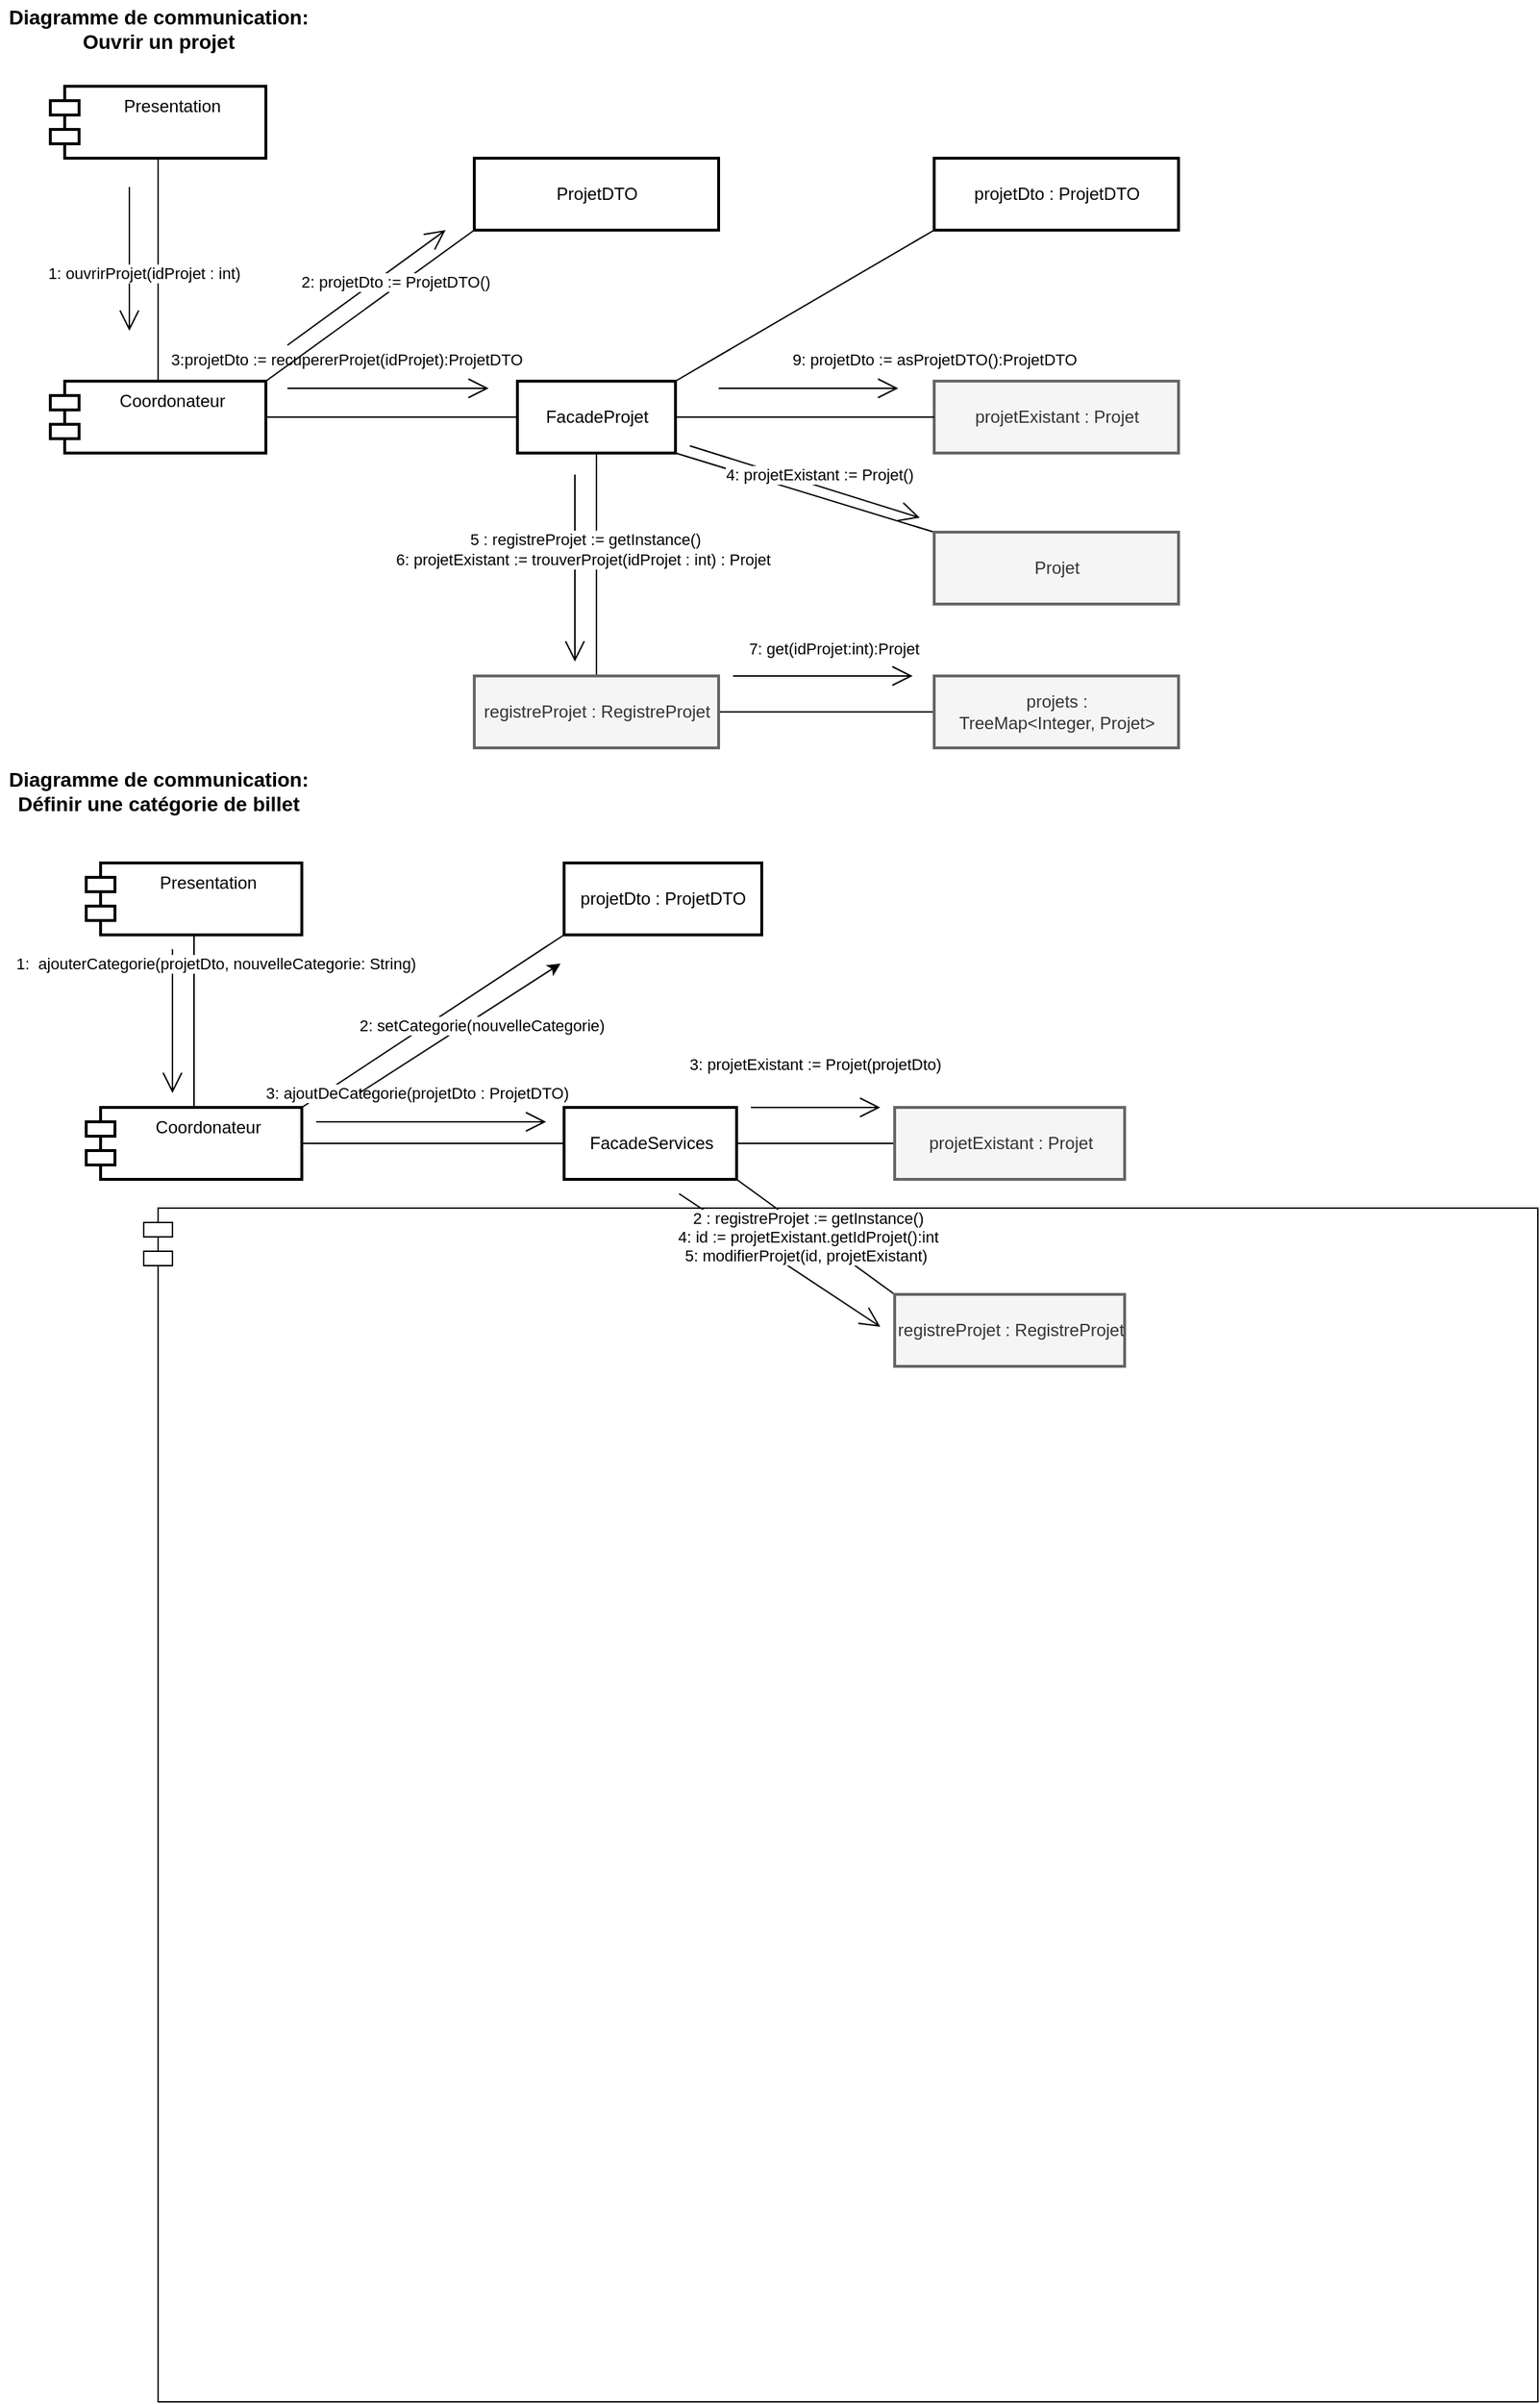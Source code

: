 <mxfile version="18.2.0" type="github">
  <diagram id="52IZLL7xsQzxs3NUUl1_" name="Page-1">
    <mxGraphModel dx="1064" dy="2088" grid="1" gridSize="10" guides="1" tooltips="1" connect="1" arrows="1" fold="1" page="1" pageScale="1" pageWidth="850" pageHeight="1100" math="0" shadow="0">
      <root>
        <mxCell id="0" />
        <mxCell id="1" parent="0" />
        <mxCell id="dk3OCbrw461VhQ2k63uT-45" style="edgeStyle=none;rounded=0;orthogonalLoop=1;jettySize=auto;html=1;exitX=1;exitY=0;exitDx=0;exitDy=0;entryX=0;entryY=1;entryDx=0;entryDy=0;endArrow=none;endFill=0;" edge="1" parent="1" source="hDqs2hNm1gBTOTLuySX5-2" target="dk3OCbrw461VhQ2k63uT-44">
          <mxGeometry relative="1" as="geometry" />
        </mxCell>
        <mxCell id="hDqs2hNm1gBTOTLuySX5-2" value="Coordonateur" style="shape=module;align=left;spacingLeft=20;align=center;verticalAlign=top;strokeWidth=2;" parent="1" vertex="1">
          <mxGeometry x="90" y="740" width="150" height="50" as="geometry" />
        </mxCell>
        <mxCell id="hDqs2hNm1gBTOTLuySX5-3" value="Application" style="shape=module;align=left;spacingLeft=20;align=center;verticalAlign=top;" parent="1" vertex="1">
          <mxGeometry x="130" y="810" width="970" height="830" as="geometry" />
        </mxCell>
        <mxCell id="dk3OCbrw461VhQ2k63uT-19" style="edgeStyle=none;rounded=0;orthogonalLoop=1;jettySize=auto;html=1;exitX=0;exitY=1;exitDx=0;exitDy=0;entryX=1;entryY=0;entryDx=0;entryDy=0;endArrow=none;endFill=0;" edge="1" parent="1" source="zlBf4Wz0gLvxMZk6vgf--4" target="dk3OCbrw461VhQ2k63uT-10">
          <mxGeometry relative="1" as="geometry" />
        </mxCell>
        <mxCell id="zlBf4Wz0gLvxMZk6vgf--4" value="projetDto : ProjetDTO" style="html=1;strokeWidth=2;" parent="1" vertex="1">
          <mxGeometry x="680" y="80" width="170" height="50" as="geometry" />
        </mxCell>
        <mxCell id="zlBf4Wz0gLvxMZk6vgf--22" style="rounded=0;orthogonalLoop=1;jettySize=auto;html=1;entryX=0;entryY=0;entryDx=0;entryDy=0;endArrow=none;endFill=0;exitX=1;exitY=1;exitDx=0;exitDy=0;" parent="1" source="zlBf4Wz0gLvxMZk6vgf--5" target="TzgPYY4RlzZjaDo3wwwL-1" edge="1">
          <mxGeometry relative="1" as="geometry" />
        </mxCell>
        <mxCell id="TzgPYY4RlzZjaDo3wwwL-3" style="edgeStyle=none;rounded=0;orthogonalLoop=1;jettySize=auto;html=1;entryX=0;entryY=0.5;entryDx=0;entryDy=0;endArrow=none;endFill=0;" parent="1" source="zlBf4Wz0gLvxMZk6vgf--5" target="TzgPYY4RlzZjaDo3wwwL-2" edge="1">
          <mxGeometry relative="1" as="geometry" />
        </mxCell>
        <mxCell id="zlBf4Wz0gLvxMZk6vgf--5" value="FacadeServices" style="html=1;strokeWidth=2;" parent="1" vertex="1">
          <mxGeometry x="422.5" y="740" width="120" height="50" as="geometry" />
        </mxCell>
        <mxCell id="zlBf4Wz0gLvxMZk6vgf--6" value="" style="endArrow=open;endFill=1;endSize=12;html=1;rounded=0;" parent="1" edge="1">
          <mxGeometry width="160" relative="1" as="geometry">
            <mxPoint x="250" y="750" as="sourcePoint" />
            <mxPoint x="410" y="750" as="targetPoint" />
          </mxGeometry>
        </mxCell>
        <mxCell id="zlBf4Wz0gLvxMZk6vgf--7" value="3: ajoutDeCategorie(projetDto : ProjetDTO)" style="edgeLabel;html=1;align=center;verticalAlign=middle;resizable=0;points=[];" parent="zlBf4Wz0gLvxMZk6vgf--6" connectable="0" vertex="1">
          <mxGeometry x="0.176" relative="1" as="geometry">
            <mxPoint x="-24" y="-20" as="offset" />
          </mxGeometry>
        </mxCell>
        <mxCell id="zlBf4Wz0gLvxMZk6vgf--12" value="" style="endArrow=open;endFill=1;endSize=12;html=1;rounded=0;" parent="1" edge="1">
          <mxGeometry width="160" relative="1" as="geometry">
            <mxPoint x="552.5" y="740" as="sourcePoint" />
            <mxPoint x="642.5" y="740" as="targetPoint" />
          </mxGeometry>
        </mxCell>
        <mxCell id="zlBf4Wz0gLvxMZk6vgf--13" value="3: projetExistant := Projet(projetDto)" style="edgeLabel;html=1;align=center;verticalAlign=middle;resizable=0;points=[];" parent="zlBf4Wz0gLvxMZk6vgf--12" connectable="0" vertex="1">
          <mxGeometry x="0.176" relative="1" as="geometry">
            <mxPoint x="-9" y="-30" as="offset" />
          </mxGeometry>
        </mxCell>
        <mxCell id="zlBf4Wz0gLvxMZk6vgf--21" value="" style="endArrow=none;html=1;rounded=0;exitX=1;exitY=0.5;exitDx=0;exitDy=0;entryX=0;entryY=0.5;entryDx=0;entryDy=0;" parent="1" source="hDqs2hNm1gBTOTLuySX5-2" target="zlBf4Wz0gLvxMZk6vgf--5" edge="1">
          <mxGeometry width="50" height="50" relative="1" as="geometry">
            <mxPoint x="610" y="910" as="sourcePoint" />
            <mxPoint x="660" y="860" as="targetPoint" />
          </mxGeometry>
        </mxCell>
        <mxCell id="zlBf4Wz0gLvxMZk6vgf--28" value="Diagramme de communication:&lt;br style=&quot;font-size: 14px;&quot;&gt;Définir une catégorie de billet" style="text;html=1;align=center;verticalAlign=middle;resizable=0;points=[];autosize=1;strokeColor=none;fillColor=none;fontStyle=1;fontSize=14;" parent="1" vertex="1">
          <mxGeometry x="30" y="500" width="220" height="40" as="geometry" />
        </mxCell>
        <mxCell id="TzgPYY4RlzZjaDo3wwwL-1" value="registreProjet : RegistreProjet" style="html=1;fillColor=#f5f5f5;fontColor=#333333;strokeColor=#666666;strokeWidth=2;" parent="1" vertex="1">
          <mxGeometry x="652.5" y="870" width="160" height="50" as="geometry" />
        </mxCell>
        <mxCell id="TzgPYY4RlzZjaDo3wwwL-2" value="projetExistant : Projet" style="html=1;fillColor=#f5f5f5;fontColor=#333333;strokeColor=#666666;strokeWidth=2;" parent="1" vertex="1">
          <mxGeometry x="652.5" y="740" width="160" height="50" as="geometry" />
        </mxCell>
        <mxCell id="TzgPYY4RlzZjaDo3wwwL-5" value="" style="endArrow=open;endFill=1;endSize=12;html=1;rounded=0;entryX=0;entryY=0.25;entryDx=0;entryDy=0;exitX=0;exitY=1;exitDx=0;exitDy=0;" parent="1" edge="1">
          <mxGeometry width="160" relative="1" as="geometry">
            <mxPoint x="502.5" y="800" as="sourcePoint" />
            <mxPoint x="642.5" y="892.5" as="targetPoint" />
          </mxGeometry>
        </mxCell>
        <mxCell id="TzgPYY4RlzZjaDo3wwwL-6" value="2 : registreProjet := getInstance()&lt;br&gt;4: id := projetExistant.getIdProjet():int&lt;br&gt;5: modifierProjet(id, projetExistant)&amp;nbsp;" style="edgeLabel;html=1;align=center;verticalAlign=middle;resizable=0;points=[];" parent="TzgPYY4RlzZjaDo3wwwL-5" connectable="0" vertex="1">
          <mxGeometry x="0.176" relative="1" as="geometry">
            <mxPoint x="7" y="-25" as="offset" />
          </mxGeometry>
        </mxCell>
        <mxCell id="dk3OCbrw461VhQ2k63uT-7" style="edgeStyle=orthogonalEdgeStyle;rounded=0;orthogonalLoop=1;jettySize=auto;html=1;entryX=0;entryY=0.5;entryDx=0;entryDy=0;endArrow=none;endFill=0;" edge="1" parent="1" source="dk3OCbrw461VhQ2k63uT-1" target="dk3OCbrw461VhQ2k63uT-10">
          <mxGeometry relative="1" as="geometry" />
        </mxCell>
        <mxCell id="dk3OCbrw461VhQ2k63uT-1" value="Coordonateur" style="shape=module;align=left;spacingLeft=20;align=center;verticalAlign=top;strokeWidth=2;" vertex="1" parent="1">
          <mxGeometry x="65" y="235" width="150" height="50" as="geometry" />
        </mxCell>
        <mxCell id="dk3OCbrw461VhQ2k63uT-4" value="" style="edgeStyle=orthogonalEdgeStyle;rounded=0;orthogonalLoop=1;jettySize=auto;html=1;endArrow=none;endFill=0;" edge="1" parent="1" source="dk3OCbrw461VhQ2k63uT-2" target="dk3OCbrw461VhQ2k63uT-1">
          <mxGeometry relative="1" as="geometry" />
        </mxCell>
        <mxCell id="dk3OCbrw461VhQ2k63uT-2" value="Presentation" style="shape=module;align=left;spacingLeft=20;align=center;verticalAlign=top;strokeWidth=2;" vertex="1" parent="1">
          <mxGeometry x="65" y="30" width="150" height="50" as="geometry" />
        </mxCell>
        <mxCell id="dk3OCbrw461VhQ2k63uT-3" value="projetExistant : Projet" style="html=1;strokeWidth=2;fillColor=#f5f5f5;fontColor=#333333;strokeColor=#666666;" vertex="1" parent="1">
          <mxGeometry x="680" y="235" width="170" height="50" as="geometry" />
        </mxCell>
        <mxCell id="dk3OCbrw461VhQ2k63uT-5" value="" style="endArrow=open;endFill=1;endSize=12;html=1;rounded=0;" edge="1" parent="1">
          <mxGeometry width="160" relative="1" as="geometry">
            <mxPoint x="120" y="100" as="sourcePoint" />
            <mxPoint x="120" y="200" as="targetPoint" />
          </mxGeometry>
        </mxCell>
        <mxCell id="dk3OCbrw461VhQ2k63uT-6" value="1: ouvrirProjet(idProjet : int)" style="edgeLabel;html=1;align=center;verticalAlign=middle;resizable=0;points=[];" connectable="0" vertex="1" parent="dk3OCbrw461VhQ2k63uT-5">
          <mxGeometry x="0.176" relative="1" as="geometry">
            <mxPoint x="10" y="1" as="offset" />
          </mxGeometry>
        </mxCell>
        <mxCell id="dk3OCbrw461VhQ2k63uT-8" value="" style="endArrow=open;endFill=1;endSize=12;html=1;rounded=0;" edge="1" parent="1">
          <mxGeometry width="160" relative="1" as="geometry">
            <mxPoint x="230" y="240" as="sourcePoint" />
            <mxPoint x="370" y="240" as="targetPoint" />
          </mxGeometry>
        </mxCell>
        <mxCell id="dk3OCbrw461VhQ2k63uT-9" value="3:projetDto := recupererProjet(idProjet):ProjetDTO" style="edgeLabel;html=1;align=center;verticalAlign=middle;resizable=0;points=[];" connectable="0" vertex="1" parent="dk3OCbrw461VhQ2k63uT-8">
          <mxGeometry x="0.176" relative="1" as="geometry">
            <mxPoint x="-42" y="-20" as="offset" />
          </mxGeometry>
        </mxCell>
        <mxCell id="dk3OCbrw461VhQ2k63uT-11" style="edgeStyle=orthogonalEdgeStyle;rounded=0;orthogonalLoop=1;jettySize=auto;html=1;entryX=0;entryY=0.5;entryDx=0;entryDy=0;endArrow=none;endFill=0;" edge="1" parent="1" source="dk3OCbrw461VhQ2k63uT-10" target="dk3OCbrw461VhQ2k63uT-3">
          <mxGeometry relative="1" as="geometry" />
        </mxCell>
        <mxCell id="dk3OCbrw461VhQ2k63uT-15" style="rounded=0;orthogonalLoop=1;jettySize=auto;html=1;exitX=0.5;exitY=1;exitDx=0;exitDy=0;entryX=0.5;entryY=0;entryDx=0;entryDy=0;endArrow=none;endFill=0;" edge="1" parent="1" source="dk3OCbrw461VhQ2k63uT-10" target="dk3OCbrw461VhQ2k63uT-14">
          <mxGeometry relative="1" as="geometry" />
        </mxCell>
        <mxCell id="dk3OCbrw461VhQ2k63uT-21" style="edgeStyle=none;rounded=0;orthogonalLoop=1;jettySize=auto;html=1;exitX=1;exitY=1;exitDx=0;exitDy=0;entryX=0;entryY=0;entryDx=0;entryDy=0;endArrow=none;endFill=0;" edge="1" parent="1" source="dk3OCbrw461VhQ2k63uT-10" target="dk3OCbrw461VhQ2k63uT-20">
          <mxGeometry relative="1" as="geometry" />
        </mxCell>
        <mxCell id="dk3OCbrw461VhQ2k63uT-31" style="edgeStyle=none;rounded=0;orthogonalLoop=1;jettySize=auto;html=1;exitX=1;exitY=0;exitDx=0;exitDy=0;entryX=0;entryY=1;entryDx=0;entryDy=0;endArrow=none;endFill=0;" edge="1" parent="1" source="dk3OCbrw461VhQ2k63uT-1" target="dk3OCbrw461VhQ2k63uT-30">
          <mxGeometry relative="1" as="geometry" />
        </mxCell>
        <mxCell id="dk3OCbrw461VhQ2k63uT-10" value="FacadeProjet" style="html=1;strokeWidth=2;" vertex="1" parent="1">
          <mxGeometry x="390" y="235" width="110" height="50" as="geometry" />
        </mxCell>
        <mxCell id="dk3OCbrw461VhQ2k63uT-12" value="" style="endArrow=open;endFill=1;endSize=12;html=1;rounded=0;" edge="1" parent="1">
          <mxGeometry width="160" relative="1" as="geometry">
            <mxPoint x="530" y="240" as="sourcePoint" />
            <mxPoint x="655" y="240" as="targetPoint" />
          </mxGeometry>
        </mxCell>
        <mxCell id="dk3OCbrw461VhQ2k63uT-13" value="9: projetDto := asProjetDTO():ProjetDTO" style="edgeLabel;html=1;align=center;verticalAlign=middle;resizable=0;points=[];" connectable="0" vertex="1" parent="dk3OCbrw461VhQ2k63uT-12">
          <mxGeometry x="0.176" relative="1" as="geometry">
            <mxPoint x="76" y="-20" as="offset" />
          </mxGeometry>
        </mxCell>
        <mxCell id="dk3OCbrw461VhQ2k63uT-25" style="edgeStyle=none;rounded=0;orthogonalLoop=1;jettySize=auto;html=1;entryX=0;entryY=0.5;entryDx=0;entryDy=0;endArrow=none;endFill=0;" edge="1" parent="1" source="dk3OCbrw461VhQ2k63uT-14" target="dk3OCbrw461VhQ2k63uT-24">
          <mxGeometry relative="1" as="geometry" />
        </mxCell>
        <mxCell id="dk3OCbrw461VhQ2k63uT-14" value="registreProjet : RegistreProjet" style="html=1;fillColor=#f5f5f5;fontColor=#333333;strokeColor=#666666;strokeWidth=2;" vertex="1" parent="1">
          <mxGeometry x="360" y="440" width="170" height="50" as="geometry" />
        </mxCell>
        <mxCell id="dk3OCbrw461VhQ2k63uT-16" value="" style="endArrow=open;endFill=1;endSize=12;html=1;rounded=0;" edge="1" parent="1">
          <mxGeometry width="160" relative="1" as="geometry">
            <mxPoint x="430" y="300" as="sourcePoint" />
            <mxPoint x="430" y="430" as="targetPoint" />
          </mxGeometry>
        </mxCell>
        <mxCell id="dk3OCbrw461VhQ2k63uT-17" value="5 : registreProjet := getInstance()&lt;br&gt;6: projetExistant := trouverProjet(idProjet : int) : Projet&amp;nbsp;" style="edgeLabel;html=1;align=center;verticalAlign=middle;resizable=0;points=[];" connectable="0" vertex="1" parent="dk3OCbrw461VhQ2k63uT-16">
          <mxGeometry x="0.176" relative="1" as="geometry">
            <mxPoint x="7" y="-25" as="offset" />
          </mxGeometry>
        </mxCell>
        <mxCell id="dk3OCbrw461VhQ2k63uT-20" value="Projet" style="html=1;strokeWidth=2;fillColor=#f5f5f5;fontColor=#333333;strokeColor=#666666;" vertex="1" parent="1">
          <mxGeometry x="680" y="340" width="170" height="50" as="geometry" />
        </mxCell>
        <mxCell id="dk3OCbrw461VhQ2k63uT-22" value="" style="endArrow=open;endFill=1;endSize=12;html=1;rounded=0;" edge="1" parent="1">
          <mxGeometry width="160" relative="1" as="geometry">
            <mxPoint x="510" y="280.0" as="sourcePoint" />
            <mxPoint x="670" y="330" as="targetPoint" />
          </mxGeometry>
        </mxCell>
        <mxCell id="dk3OCbrw461VhQ2k63uT-23" value="4: projetExistant := Projet()" style="edgeLabel;html=1;align=center;verticalAlign=middle;resizable=0;points=[];" connectable="0" vertex="1" parent="dk3OCbrw461VhQ2k63uT-22">
          <mxGeometry x="0.176" relative="1" as="geometry">
            <mxPoint x="-4" y="-10" as="offset" />
          </mxGeometry>
        </mxCell>
        <mxCell id="dk3OCbrw461VhQ2k63uT-24" value="projets : &lt;br&gt;TreeMap&amp;lt;Integer, Projet&amp;gt;" style="html=1;fillColor=#f5f5f5;fontColor=#333333;strokeColor=#666666;strokeWidth=2;" vertex="1" parent="1">
          <mxGeometry x="680" y="440" width="170" height="50" as="geometry" />
        </mxCell>
        <mxCell id="dk3OCbrw461VhQ2k63uT-26" value="" style="endArrow=open;endFill=1;endSize=12;html=1;rounded=0;" edge="1" parent="1">
          <mxGeometry width="160" relative="1" as="geometry">
            <mxPoint x="540" y="440" as="sourcePoint" />
            <mxPoint x="665" y="440" as="targetPoint" />
          </mxGeometry>
        </mxCell>
        <mxCell id="dk3OCbrw461VhQ2k63uT-27" value="7: get(idProjet:int):Projet" style="edgeLabel;html=1;align=center;verticalAlign=middle;resizable=0;points=[];" connectable="0" vertex="1" parent="dk3OCbrw461VhQ2k63uT-26">
          <mxGeometry x="0.176" relative="1" as="geometry">
            <mxPoint x="-4" y="-19" as="offset" />
          </mxGeometry>
        </mxCell>
        <mxCell id="dk3OCbrw461VhQ2k63uT-30" value="ProjetDTO" style="html=1;strokeWidth=2;" vertex="1" parent="1">
          <mxGeometry x="360" y="80" width="170" height="50" as="geometry" />
        </mxCell>
        <mxCell id="dk3OCbrw461VhQ2k63uT-32" value="" style="endArrow=open;endFill=1;endSize=12;html=1;rounded=0;" edge="1" parent="1">
          <mxGeometry width="160" relative="1" as="geometry">
            <mxPoint x="230" y="210" as="sourcePoint" />
            <mxPoint x="340" y="130" as="targetPoint" />
          </mxGeometry>
        </mxCell>
        <mxCell id="dk3OCbrw461VhQ2k63uT-33" value="2: projetDto := ProjetDTO()" style="edgeLabel;html=1;align=center;verticalAlign=middle;resizable=0;points=[];" connectable="0" vertex="1" parent="dk3OCbrw461VhQ2k63uT-32">
          <mxGeometry x="0.176" relative="1" as="geometry">
            <mxPoint x="10" y="3" as="offset" />
          </mxGeometry>
        </mxCell>
        <mxCell id="dk3OCbrw461VhQ2k63uT-36" style="edgeStyle=none;rounded=0;orthogonalLoop=1;jettySize=auto;html=1;entryX=0.5;entryY=0;entryDx=0;entryDy=0;endArrow=none;endFill=0;" edge="1" parent="1" source="dk3OCbrw461VhQ2k63uT-35" target="hDqs2hNm1gBTOTLuySX5-2">
          <mxGeometry relative="1" as="geometry" />
        </mxCell>
        <mxCell id="dk3OCbrw461VhQ2k63uT-35" value="Presentation" style="shape=module;align=left;spacingLeft=20;align=center;verticalAlign=top;strokeWidth=2;" vertex="1" parent="1">
          <mxGeometry x="90" y="570" width="150" height="50" as="geometry" />
        </mxCell>
        <mxCell id="dk3OCbrw461VhQ2k63uT-37" value="" style="endArrow=open;endFill=1;endSize=12;html=1;rounded=0;" edge="1" parent="1">
          <mxGeometry width="160" relative="1" as="geometry">
            <mxPoint x="150" y="630" as="sourcePoint" />
            <mxPoint x="150" y="730" as="targetPoint" />
          </mxGeometry>
        </mxCell>
        <mxCell id="dk3OCbrw461VhQ2k63uT-38" value="1:&amp;nbsp; ajouterCategorie(projetDto, nouvelleCategorie: String)" style="edgeLabel;html=1;align=center;verticalAlign=middle;resizable=0;points=[];" connectable="0" vertex="1" parent="dk3OCbrw461VhQ2k63uT-37">
          <mxGeometry x="0.176" relative="1" as="geometry">
            <mxPoint x="30" y="-49" as="offset" />
          </mxGeometry>
        </mxCell>
        <mxCell id="dk3OCbrw461VhQ2k63uT-44" value="projetDto : ProjetDTO" style="html=1;strokeWidth=2;" vertex="1" parent="1">
          <mxGeometry x="422.5" y="570" width="137.5" height="50" as="geometry" />
        </mxCell>
        <mxCell id="dk3OCbrw461VhQ2k63uT-46" value="" style="endArrow=classic;html=1;rounded=0;" edge="1" parent="1">
          <mxGeometry width="50" height="50" relative="1" as="geometry">
            <mxPoint x="280" y="730" as="sourcePoint" />
            <mxPoint x="420" y="640" as="targetPoint" />
          </mxGeometry>
        </mxCell>
        <mxCell id="dk3OCbrw461VhQ2k63uT-47" value="2: setCategorie(nouvelleCategorie)" style="edgeLabel;html=1;align=center;verticalAlign=middle;resizable=0;points=[];" vertex="1" connectable="0" parent="dk3OCbrw461VhQ2k63uT-46">
          <mxGeometry x="-0.414" y="-1" relative="1" as="geometry">
            <mxPoint x="43" y="-22" as="offset" />
          </mxGeometry>
        </mxCell>
        <mxCell id="dk3OCbrw461VhQ2k63uT-48" value="Diagramme de communication:&lt;br style=&quot;font-size: 14px;&quot;&gt;Ouvrir un projet" style="text;html=1;align=center;verticalAlign=middle;resizable=0;points=[];autosize=1;strokeColor=none;fillColor=none;fontStyle=1;fontSize=14;" vertex="1" parent="1">
          <mxGeometry x="30" y="-30" width="220" height="40" as="geometry" />
        </mxCell>
      </root>
    </mxGraphModel>
  </diagram>
</mxfile>

